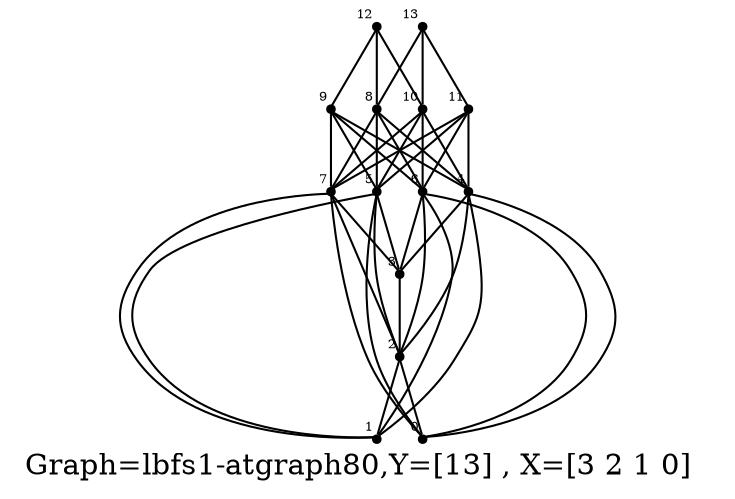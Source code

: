 /* Created by igraph 0.8.0-pre+0200568 */
graph {
  graph [
    label="Graph=lbfs1-atgraph80,Y=[13] , X=[3 2 1 0]  "
    labelloc=bottom
  ];
  0 [
    pos="-0.100000,3.000000!"
    shape=point
    fontsize=6
    xlabel=0
  ];
  1 [
    pos="0.000000,2.000000!"
    shape=point
    fontsize=6
    xlabel=1
  ];
  2 [
    pos="-0.100000,1.000000!"
    shape=point
    fontsize=6
    xlabel=2
  ];
  3 [
    pos="0.000000,0.000000!"
    shape=point
    fontsize=6
    xlabel=3
  ];
  4 [
    pos="0.900000,3.000000!"
    shape=point
    fontsize=6
    xlabel=4
  ];
  5 [
    pos="1.000000,2.000000!"
    shape=point
    fontsize=6
    xlabel=5
  ];
  6 [
    pos="0.900000,1.000000!"
    shape=point
    fontsize=6
    xlabel=6
  ];
  7 [
    pos="1.000000,0.000000!"
    shape=point
    fontsize=6
    xlabel=7
  ];
  8 [
    pos="1.900000,3.000000!"
    shape=point
    fontsize=6
    xlabel=8
  ];
  9 [
    pos="2.000000,2.000000!"
    shape=point
    fontsize=6
    xlabel=9
  ];
  10 [
    pos="1.900000,1.000000!"
    shape=point
    fontsize=6
    xlabel=10
  ];
  11 [
    pos="2.000000,0.000000!"
    shape=point
    fontsize=6
    xlabel=11
  ];
  12 [
    pos="3.000000,1.000000!"
    shape=point
    fontsize=6
    xlabel=12
  ];
  13 [
    pos="2.900000,2.000000!"
    shape=point
    fontsize=6
    xlabel=13
  ];

  2 -- 0;
  4 -- 0;
  5 -- 0;
  6 -- 0;
  7 -- 0;
  2 -- 1;
  4 -- 1;
  5 -- 1;
  6 -- 1;
  7 -- 1;
  3 -- 2;
  4 -- 2;
  5 -- 2;
  6 -- 2;
  7 -- 2;
  4 -- 3;
  5 -- 3;
  7 -- 3;
  8 -- 4;
  9 -- 4;
  10 -- 4;
  11 -- 4;
  8 -- 5;
  9 -- 5;
  10 -- 5;
  11 -- 5;
  6 -- 3;
  8 -- 6;
  9 -- 6;
  10 -- 6;
  11 -- 6;
  8 -- 7;
  9 -- 7;
  10 -- 7;
  11 -- 7;
  12 -- 8;
  12 -- 9;
  12 -- 10;
  13 -- 8;
  13 -- 10;
  13 -- 11;
}
